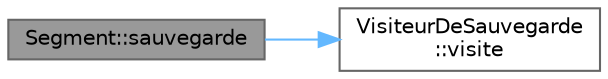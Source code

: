 digraph "Segment::sauvegarde"
{
 // LATEX_PDF_SIZE
  bgcolor="transparent";
  edge [fontname=Helvetica,fontsize=10,labelfontname=Helvetica,labelfontsize=10];
  node [fontname=Helvetica,fontsize=10,shape=box,height=0.2,width=0.4];
  rankdir="LR";
  Node1 [label="Segment::sauvegarde",height=0.2,width=0.4,color="gray40", fillcolor="grey60", style="filled", fontcolor="black",tooltip="Visiteur de sauvegarde qui va se charger de sauvegarder la forme dans un fichier txt."];
  Node1 -> Node2 [color="steelblue1",style="solid"];
  Node2 [label="VisiteurDeSauvegarde\l::visite",height=0.2,width=0.4,color="grey40", fillcolor="white", style="filled",URL="$class_visiteur_de_sauvegarde.html#a7b07b4a0807ff2c82592c2c88e868c40",tooltip="Visiteur qui permettre de sauvegarder une forme dans un fichier de sauvegarde."];
}
